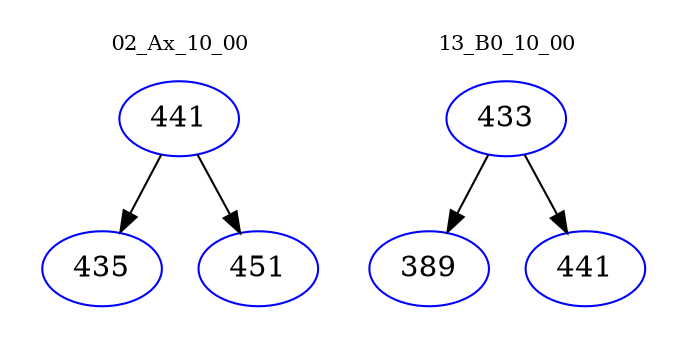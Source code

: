 digraph{
subgraph cluster_0 {
color = white
label = "02_Ax_10_00";
fontsize=10;
T0_441 [label="441", color="blue"]
T0_441 -> T0_435 [color="black"]
T0_435 [label="435", color="blue"]
T0_441 -> T0_451 [color="black"]
T0_451 [label="451", color="blue"]
}
subgraph cluster_1 {
color = white
label = "13_B0_10_00";
fontsize=10;
T1_433 [label="433", color="blue"]
T1_433 -> T1_389 [color="black"]
T1_389 [label="389", color="blue"]
T1_433 -> T1_441 [color="black"]
T1_441 [label="441", color="blue"]
}
}
